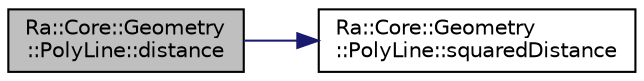 digraph "Ra::Core::Geometry::PolyLine::distance"
{
 // INTERACTIVE_SVG=YES
 // LATEX_PDF_SIZE
  edge [fontname="Helvetica",fontsize="10",labelfontname="Helvetica",labelfontsize="10"];
  node [fontname="Helvetica",fontsize="10",shape=record];
  rankdir="LR";
  Node1 [label="Ra::Core::Geometry\l::PolyLine::distance",height=0.2,width=0.4,color="black", fillcolor="grey75", style="filled", fontcolor="black",tooltip="Return the distance between the line and a given point p."];
  Node1 -> Node2 [color="midnightblue",fontsize="10",style="solid",fontname="Helvetica"];
  Node2 [label="Ra::Core::Geometry\l::PolyLine::squaredDistance",height=0.2,width=0.4,color="black", fillcolor="white", style="filled",URL="$classRa_1_1Core_1_1Geometry_1_1PolyLine.html#abb3f6a5edf3ad6bb720878fb12a7dece",tooltip="Return the squared distance between the line and a given point p."];
}
